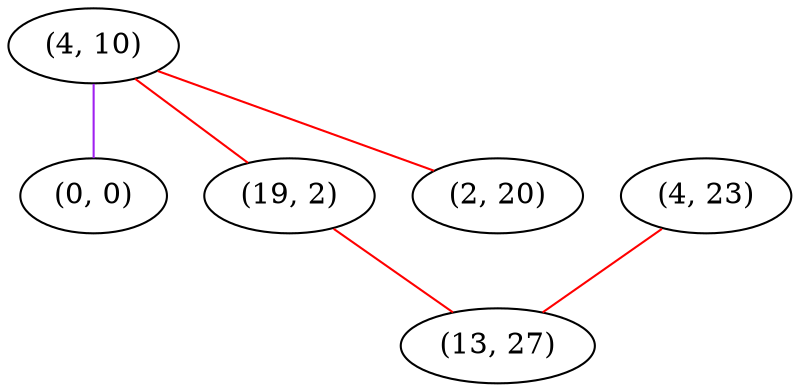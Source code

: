graph "" {
"(4, 10)";
"(0, 0)";
"(19, 2)";
"(2, 20)";
"(4, 23)";
"(13, 27)";
"(4, 10)" -- "(19, 2)"  [color=red, key=0, weight=1];
"(4, 10)" -- "(0, 0)"  [color=purple, key=0, weight=4];
"(4, 10)" -- "(2, 20)"  [color=red, key=0, weight=1];
"(19, 2)" -- "(13, 27)"  [color=red, key=0, weight=1];
"(4, 23)" -- "(13, 27)"  [color=red, key=0, weight=1];
}
